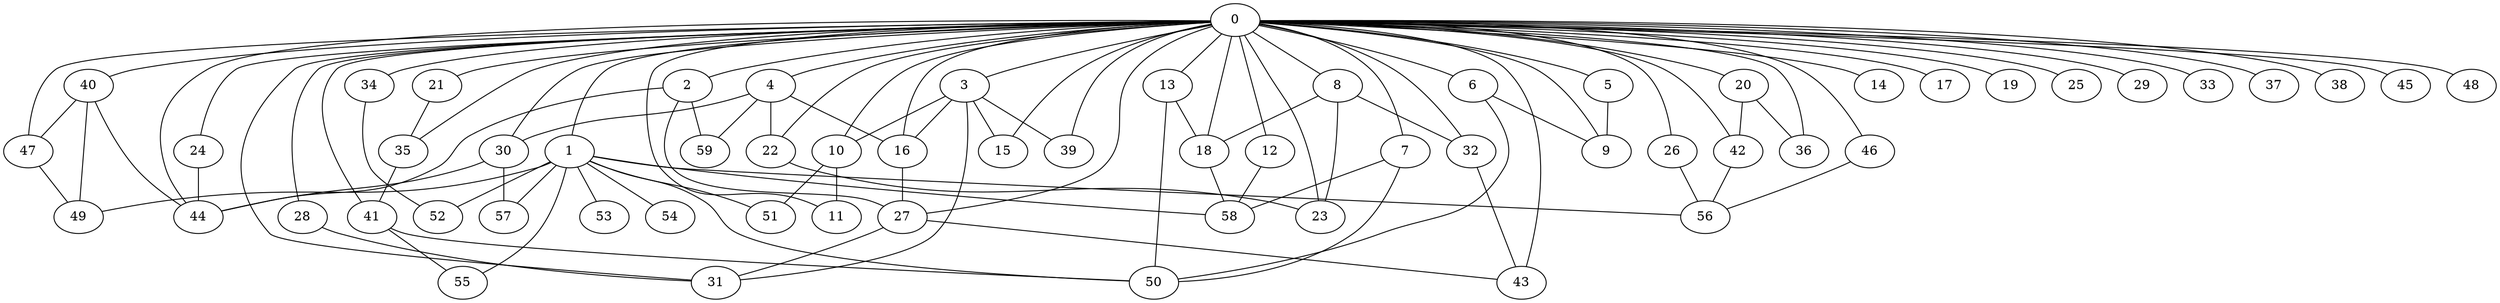 
graph graphname {
    0 -- 1
0 -- 2
0 -- 3
0 -- 4
0 -- 5
0 -- 6
0 -- 7
0 -- 8
0 -- 9
0 -- 10
0 -- 11
0 -- 12
0 -- 13
0 -- 14
0 -- 15
0 -- 16
0 -- 17
0 -- 18
0 -- 19
0 -- 20
0 -- 21
0 -- 22
0 -- 23
0 -- 24
0 -- 25
0 -- 26
0 -- 27
0 -- 28
0 -- 29
0 -- 30
0 -- 31
0 -- 32
0 -- 33
0 -- 34
0 -- 35
0 -- 36
0 -- 37
0 -- 38
0 -- 39
0 -- 40
0 -- 41
0 -- 42
0 -- 43
0 -- 44
0 -- 45
0 -- 46
0 -- 47
0 -- 48
1 -- 49
1 -- 50
1 -- 51
1 -- 52
1 -- 53
1 -- 54
1 -- 55
1 -- 56
1 -- 57
1 -- 58
2 -- 59
2 -- 44
2 -- 27
3 -- 15
3 -- 10
3 -- 31
3 -- 16
3 -- 39
4 -- 22
4 -- 16
4 -- 59
4 -- 30
5 -- 9
6 -- 9
6 -- 50
7 -- 50
7 -- 58
8 -- 23
8 -- 32
8 -- 18
10 -- 11
10 -- 51
12 -- 58
13 -- 50
13 -- 18
16 -- 27
18 -- 58
20 -- 36
20 -- 42
21 -- 35
22 -- 23
24 -- 44
26 -- 56
27 -- 31
27 -- 43
28 -- 31
30 -- 57
30 -- 44
32 -- 43
34 -- 52
35 -- 41
40 -- 47
40 -- 49
40 -- 44
41 -- 50
41 -- 55
42 -- 56
46 -- 56
47 -- 49

}
